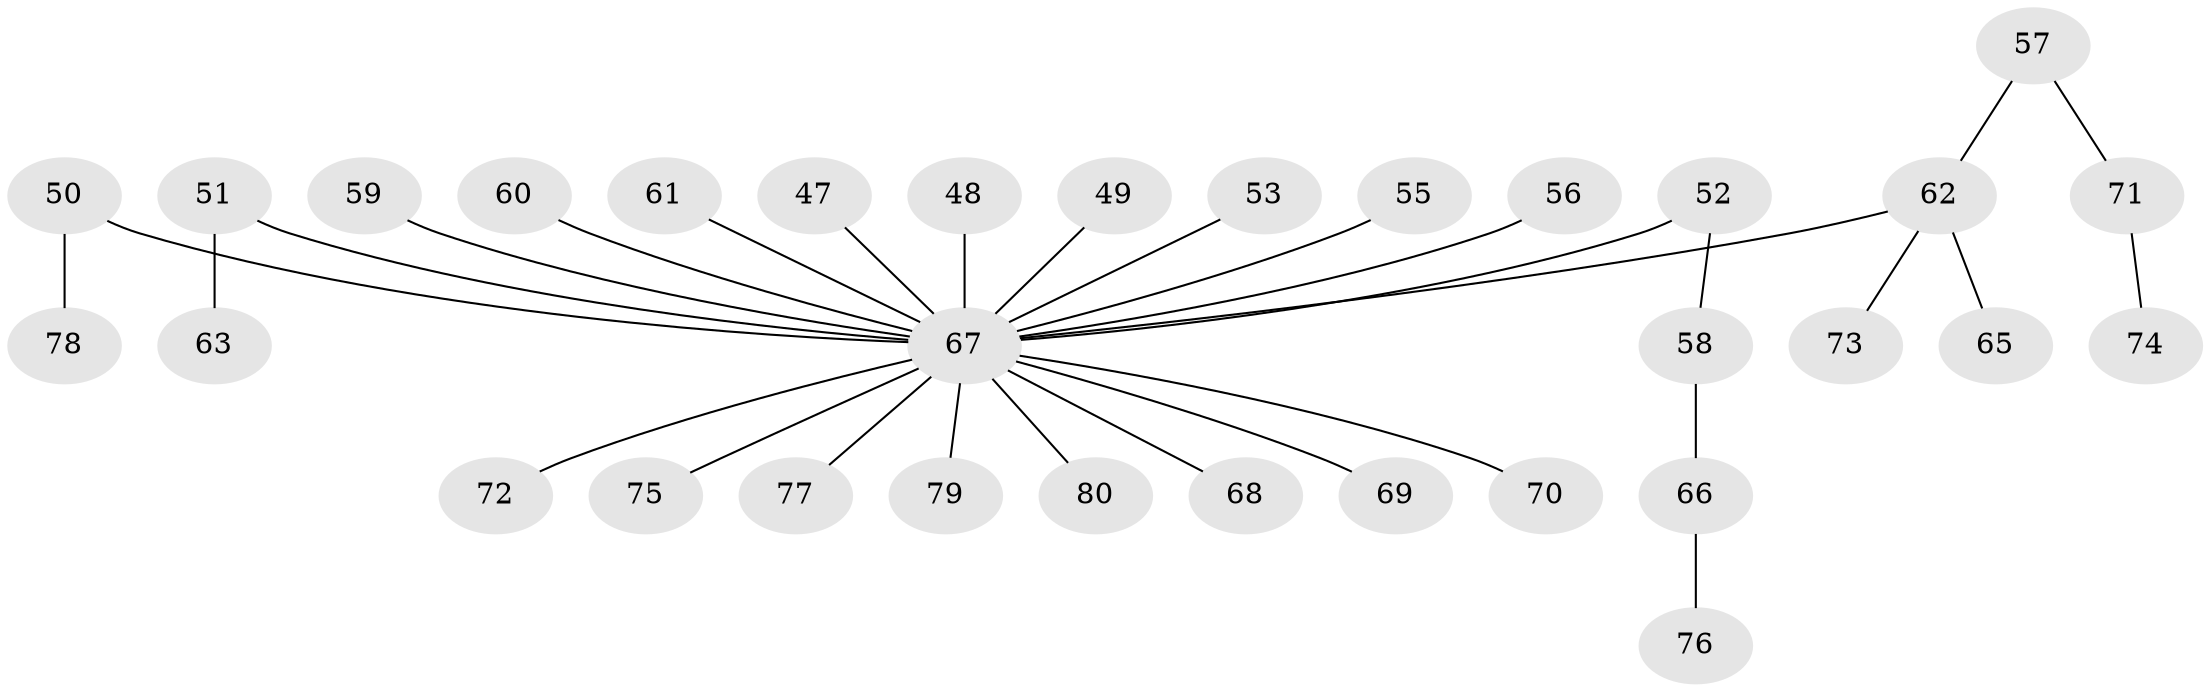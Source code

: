 // original degree distribution, {5: 0.0125, 6: 0.0375, 4: 0.05, 3: 0.125, 2: 0.3375, 1: 0.4375}
// Generated by graph-tools (version 1.1) at 2025/56/03/04/25 21:56:56]
// undirected, 32 vertices, 31 edges
graph export_dot {
graph [start="1"]
  node [color=gray90,style=filled];
  47;
  48;
  49 [super="+44"];
  50;
  51;
  52;
  53;
  55;
  56;
  57;
  58;
  59;
  60;
  61;
  62 [super="+23+46"];
  63;
  65;
  66;
  67 [super="+1+3+5+54+9+11+16+20+14+15+21+19+64+13+18+24+26+27+35+39+28+36+41+42+45+30+31+32+37+38+40+43"];
  68;
  69;
  70;
  71;
  72;
  73;
  74;
  75;
  76;
  77;
  78;
  79;
  80;
  47 -- 67;
  48 -- 67;
  49 -- 67;
  50 -- 78;
  50 -- 67;
  51 -- 63;
  51 -- 67;
  52 -- 58;
  52 -- 67;
  53 -- 67;
  55 -- 67;
  56 -- 67;
  57 -- 71;
  57 -- 62;
  58 -- 66;
  59 -- 67;
  60 -- 67;
  61 -- 67;
  62 -- 65;
  62 -- 67;
  62 -- 73;
  66 -- 76;
  67 -- 72;
  67 -- 79;
  67 -- 69;
  67 -- 70;
  67 -- 80;
  67 -- 68;
  67 -- 75;
  67 -- 77;
  71 -- 74;
}
